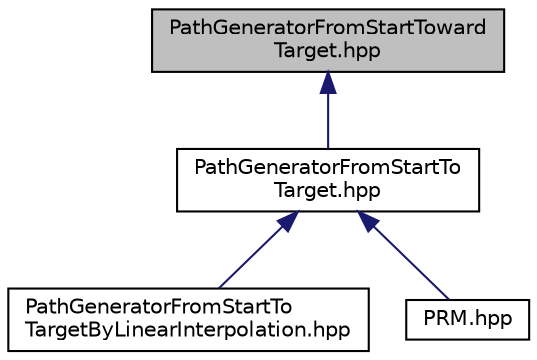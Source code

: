 digraph "PathGeneratorFromStartTowardTarget.hpp"
{
  bgcolor="transparent";
  edge [fontname="Helvetica",fontsize="10",labelfontname="Helvetica",labelfontsize="10"];
  node [fontname="Helvetica",fontsize="10",shape=record];
  Node1 [label="PathGeneratorFromStartToward\lTarget.hpp",height=0.2,width=0.4,color="black", fillcolor="grey75", style="filled", fontcolor="black"];
  Node1 -> Node2 [dir="back",color="midnightblue",fontsize="10",style="solid",fontname="Helvetica"];
  Node2 [label="PathGeneratorFromStartTo\lTarget.hpp",height=0.2,width=0.4,color="black",URL="$PathGeneratorFromStartToTarget_8hpp.html"];
  Node2 -> Node3 [dir="back",color="midnightblue",fontsize="10",style="solid",fontname="Helvetica"];
  Node3 [label="PathGeneratorFromStartTo\lTargetByLinearInterpolation.hpp",height=0.2,width=0.4,color="black",URL="$PathGeneratorFromStartToTargetByLinearInterpolation_8hpp.html"];
  Node2 -> Node4 [dir="back",color="midnightblue",fontsize="10",style="solid",fontname="Helvetica"];
  Node4 [label="PRM.hpp",height=0.2,width=0.4,color="black",URL="$PRM_8hpp.html"];
}
